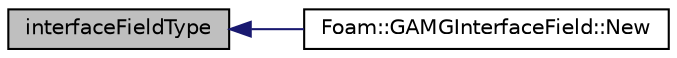 digraph "interfaceFieldType"
{
  bgcolor="transparent";
  edge [fontname="Helvetica",fontsize="10",labelfontname="Helvetica",labelfontsize="10"];
  node [fontname="Helvetica",fontsize="10",shape=record];
  rankdir="LR";
  Node1 [label="interfaceFieldType",height=0.2,width=0.4,color="black", fillcolor="grey75", style="filled", fontcolor="black"];
  Node1 -> Node2 [dir="back",color="midnightblue",fontsize="10",style="solid",fontname="Helvetica"];
  Node2 [label="Foam::GAMGInterfaceField::New",height=0.2,width=0.4,color="black",URL="$a00908.html#abfd6c4c110502b27a90cad49262b89a4",tooltip="Return a pointer to a new interface created on freestore given. "];
}
